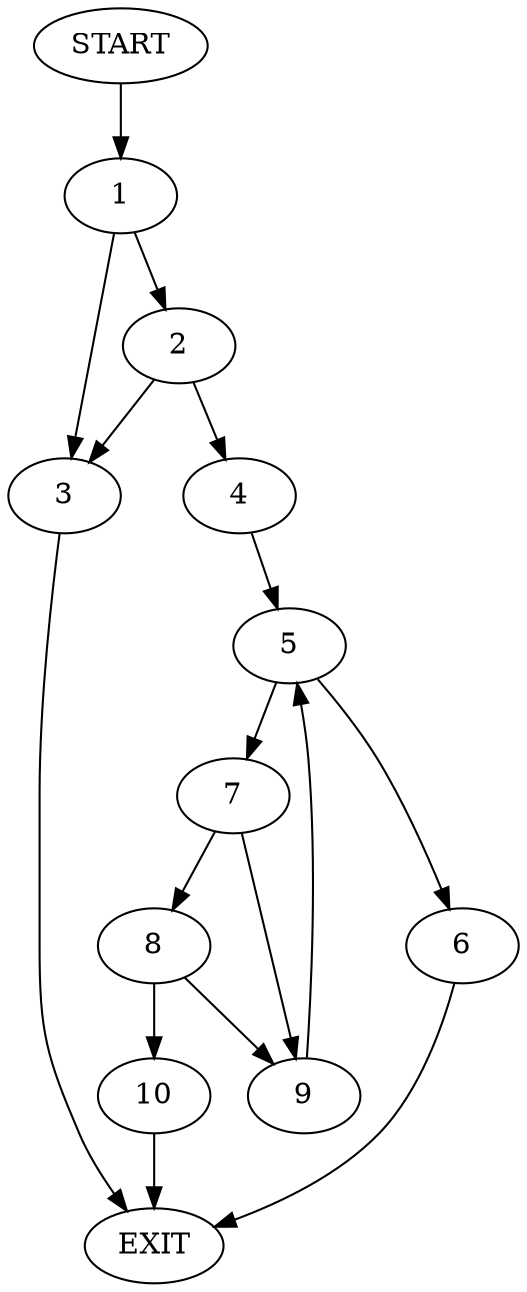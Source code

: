 digraph {
0 [label="START"]
11 [label="EXIT"]
0 -> 1
1 -> 2
1 -> 3
3 -> 11
2 -> 3
2 -> 4
4 -> 5
5 -> 6
5 -> 7
7 -> 8
7 -> 9
6 -> 11
8 -> 9
8 -> 10
9 -> 5
10 -> 11
}
